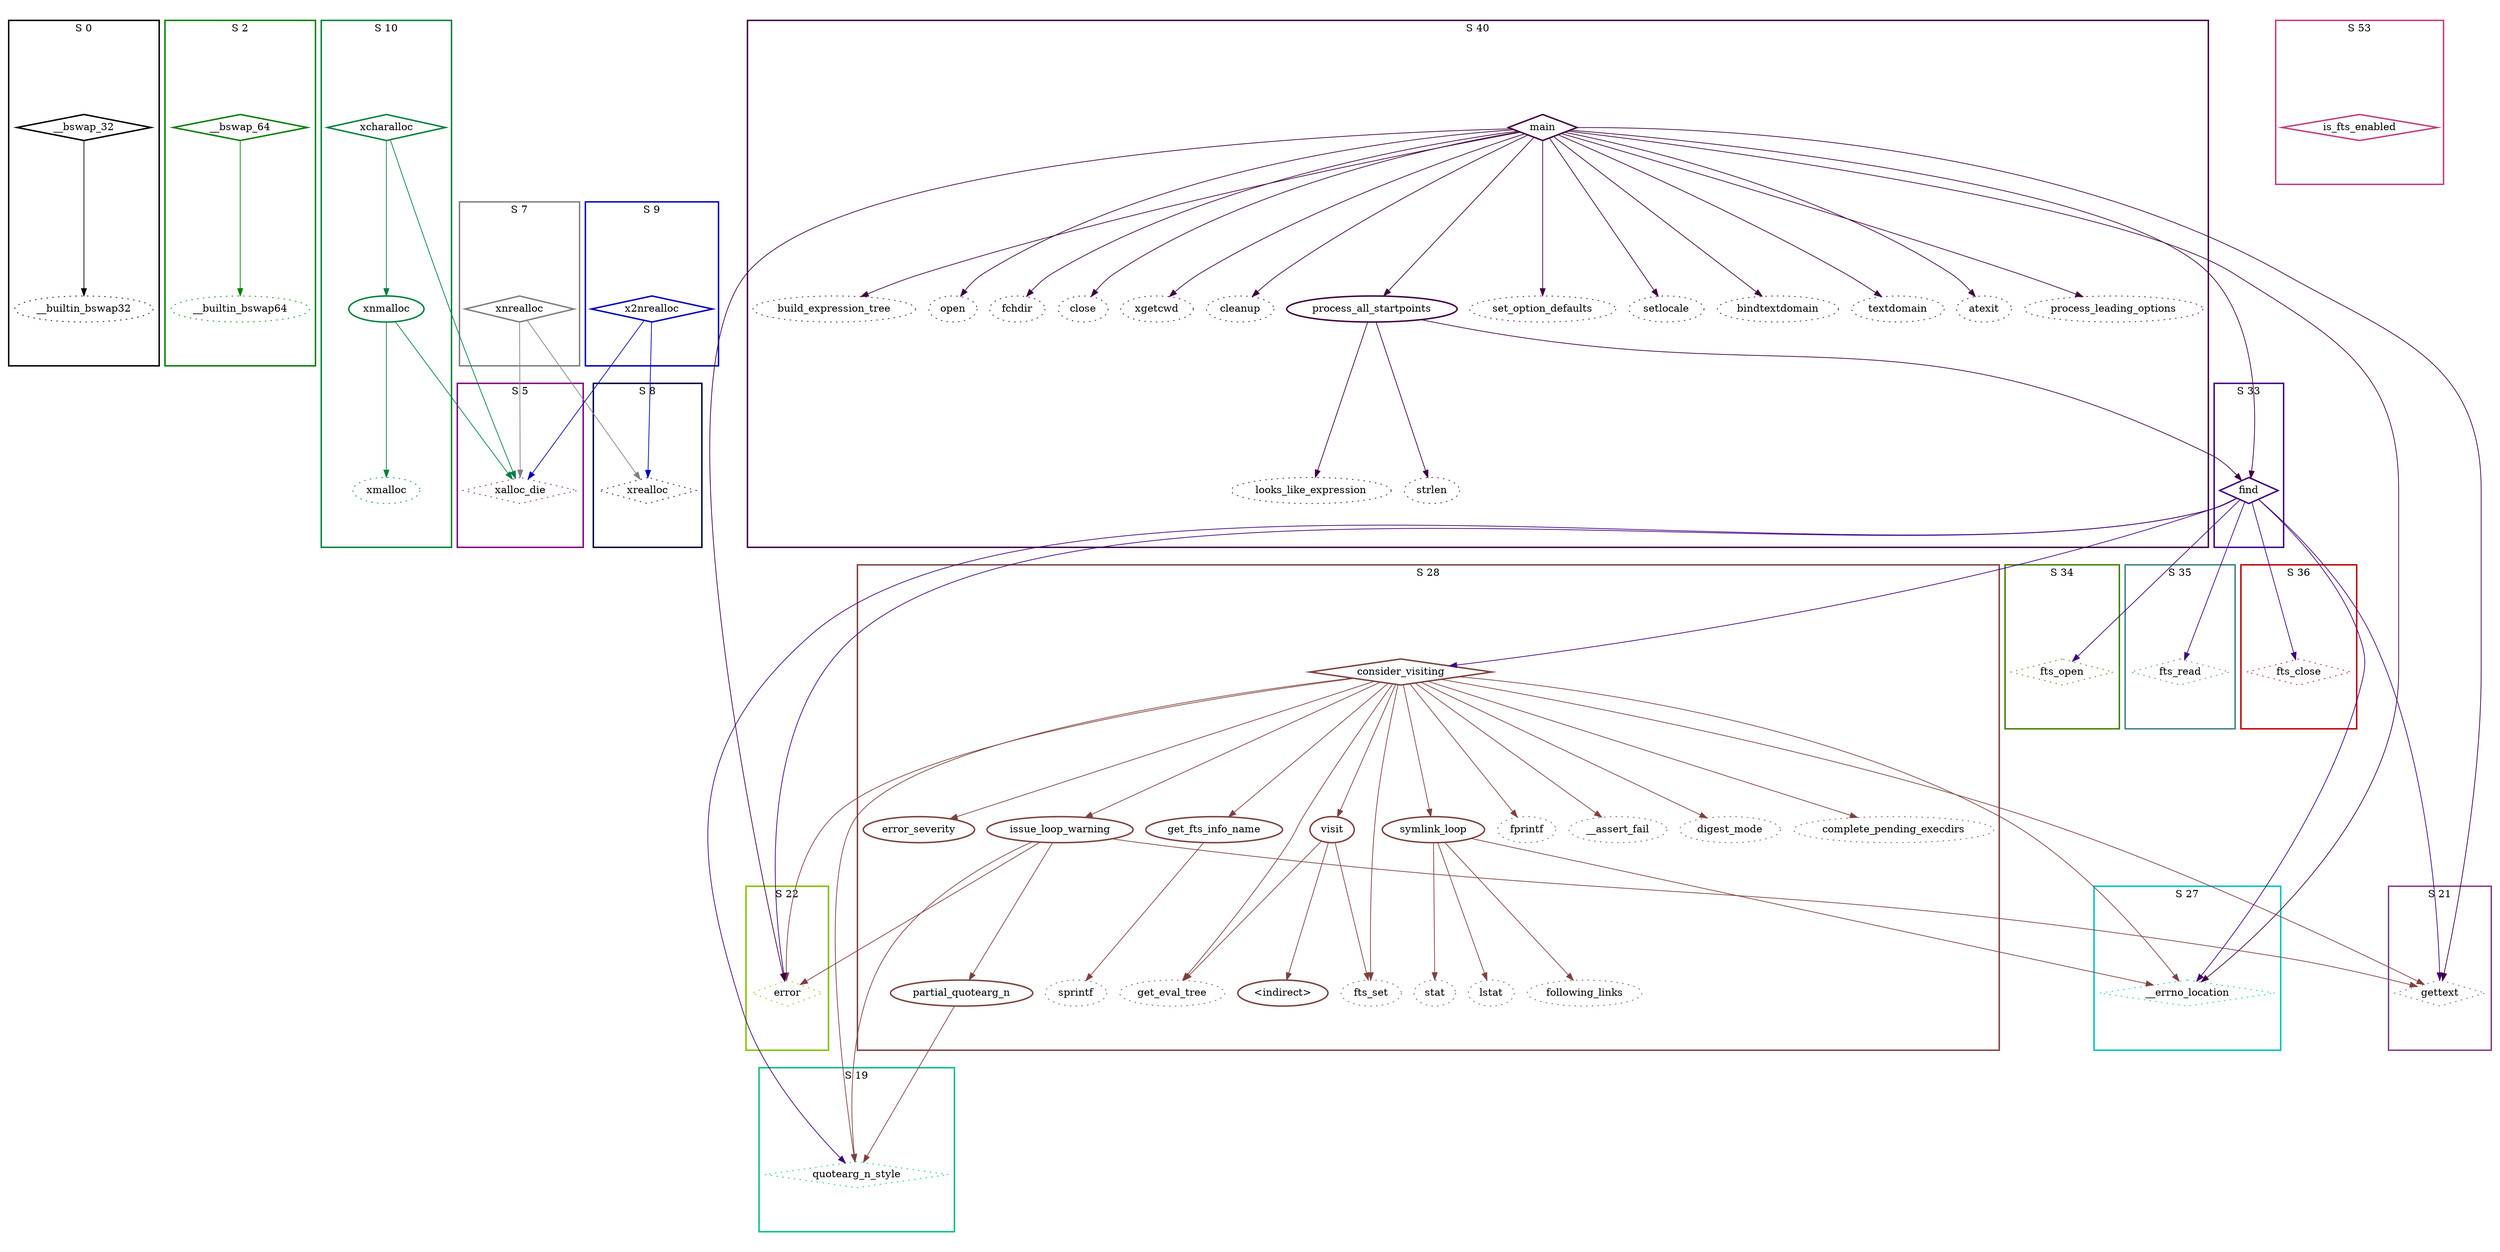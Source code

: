 digraph G {
  ratio=0.500000;
  "UV __bswap_32 (0)" [shape=diamond, label="__bswap_32", color="#000000",
                       style=bold];
  "UV __builtin_bswap32 (1)" [label="__builtin_bswap32", color="#000000",
                              style=dotted];
  "UV __bswap_64 (2)" [shape=diamond, label="__bswap_64", color="#008000",
                       style=bold];
  "UV __builtin_bswap64 (3)" [label="__builtin_bswap64", color="#008000",
                              style=dotted];
  "UV xnmalloc (4)" [label="xnmalloc", color="#008040", style=bold];
  "UV xalloc_die (5)" [shape=diamond, label="xalloc_die", color="#800080",
                       style=dotted];
  "UV xmalloc (6)" [label="xmalloc", color="#008040", style=dotted];
  "UV xnrealloc (7)" [shape=diamond, label="xnrealloc", color="#808080",
                      style=bold];
  "UV xrealloc (8)" [shape=diamond, label="xrealloc", color="#000040",
                     style=dotted];
  "UV x2nrealloc (9)" [shape=diamond, label="x2nrealloc", color="#0000C0",
                       style=bold];
  "UV xcharalloc (10)" [shape=diamond, label="xcharalloc", color="#008040",
                        style=bold];
  "UV error_severity (11)" [label="error_severity", color="#804040",
                            style=bold];
  "UV get_fts_info_name (12)" [label="get_fts_info_name", color="#804040",
                               style=bold];
  "UV sprintf (13)" [label="sprintf", color="#804040", style=dotted];
  "UV visit (14)" [label="visit", color="#804040", style=bold];
  "UV get_eval_tree (15)" [label="get_eval_tree", color="#804040",
                           style=dotted];
  "UV <indirect> (16)" [label="<indirect>", color="#804040", style=bold];
  "UV fts_set (17)" [label="fts_set", color="#804040", style=dotted];
  "UV partial_quotearg_n (18)" [label="partial_quotearg_n", color="#804040",
                                style=bold];
  "UV quotearg_n_style (19)" [shape=diamond, label="quotearg_n_style",
                              color="#00C080", style=dotted];
  "UV issue_loop_warning (20)" [label="issue_loop_warning", color="#804040",
                                style=bold];
  "UV gettext (21)" [shape=diamond, label="gettext", color="#804080",
                     style=dotted];
  "UV error (22)" [shape=diamond, label="error", color="#80C000",
                   style=dotted];
  "UV symlink_loop (23)" [label="symlink_loop", color="#804040", style=bold];
  "UV following_links (24)" [label="following_links", color="#804040",
                             style=dotted];
  "UV stat (25)" [label="stat", color="#804040", style=dotted];
  "UV lstat (26)" [label="lstat", color="#804040", style=dotted];
  "UV __errno_location (27)" [shape=diamond, label="__errno_location",
                              color="#00C0C0", style=dotted];
  "UV consider_visiting (28)" [shape=diamond, label="consider_visiting",
                               color="#804040", style=bold];
  "UV fprintf (29)" [label="fprintf", color="#804040", style=dotted];
  "UV __assert_fail (30)" [label="__assert_fail", color="#804040",
                           style=dotted];
  "UV digest_mode (31)" [label="digest_mode", color="#804040", style=dotted];
  "UV complete_pending_execdirs (32)" [label="complete_pending_execdirs",
                                       color="#804040", style=dotted];
  "UV find (33)" [shape=diamond, label="find", color="#400080", style=bold];
  "UV fts_open (34)" [shape=diamond, label="fts_open", color="#408000",
                      style=dotted];
  "UV fts_read (35)" [shape=diamond, label="fts_read", color="#408080",
                      style=dotted];
  "UV fts_close (36)" [shape=diamond, label="fts_close", color="#C00000",
                       style=dotted];
  "UV process_all_startpoints (37)" [label="process_all_startpoints",
                                     color="#400040", style=bold];
  "UV looks_like_expression (38)" [label="looks_like_expression",
                                   color="#400040", style=dotted];
  "UV strlen (39)" [label="strlen", color="#400040", style=dotted];
  "UV main (40)" [shape=diamond, label="main", color="#400040", style=bold];
  "UV set_option_defaults (41)" [label="set_option_defaults",
                                 color="#400040", style=dotted];
  "UV setlocale (42)" [label="setlocale", color="#400040", style=dotted];
  "UV bindtextdomain (43)" [label="bindtextdomain", color="#400040",
                            style=dotted];
  "UV textdomain (44)" [label="textdomain", color="#400040", style=dotted];
  "UV atexit (45)" [label="atexit", color="#400040", style=dotted];
  "UV process_leading_options (46)" [label="process_leading_options",
                                     color="#400040", style=dotted];
  "UV build_expression_tree (47)" [label="build_expression_tree",
                                   color="#400040", style=dotted];
  "UV open (48)" [label="open", color="#400040", style=dotted];
  "UV fchdir (49)" [label="fchdir", color="#400040", style=dotted];
  "UV close (50)" [label="close", color="#400040", style=dotted];
  "UV xgetcwd (51)" [label="xgetcwd", color="#400040", style=dotted];
  "UV cleanup (52)" [label="cleanup", color="#400040", style=dotted];
  "UV is_fts_enabled (53)" [shape=diamond, label="is_fts_enabled",
                            color="#C04080", style=bold];
  
  subgraph cluster_33 { label="S 33";
    color="#400080";
    style=bold;
    "UV find (33)"; };
  subgraph cluster_27 { label="S 27";
    color="#00C0C0";
    style=bold;
    "UV __errno_location (27)"; };
  subgraph cluster_40 { label="S 40";
    color="#400040";
    style=bold;
    "UV cleanup (52)";"UV xgetcwd (51)";"UV close (50)";"UV fchdir (49)";"UV open (48)";"UV build_expression_tree (47)";"UV process_leading_options (46)";"UV atexit (45)";"UV textdomain (44)";"UV bindtextdomain (43)";"UV setlocale (42)";"UV set_option_defaults (41)";"UV main (40)";"UV strlen (39)";"UV looks_like_expression (38)";"UV process_all_startpoints (37)"; };
  subgraph cluster_34 { label="S 34";
    color="#408000";
    style=bold;
    "UV fts_open (34)"; };
  subgraph cluster_28 { label="S 28";
    color="#804040";
    style=bold;
    "UV complete_pending_execdirs (32)";"UV digest_mode (31)";"UV __assert_fail (30)";"UV fprintf (29)";"UV consider_visiting (28)";"UV lstat (26)";"UV stat (25)";"UV following_links (24)";"UV symlink_loop (23)";"UV issue_loop_warning (20)";"UV partial_quotearg_n (18)";"UV fts_set (17)";"UV <indirect> (16)";"UV get_eval_tree (15)";"UV visit (14)";"UV sprintf (13)";"UV get_fts_info_name (12)";"UV error_severity (11)"; };
  subgraph cluster_35 { label="S 35";
    color="#408080";
    style=bold;
    "UV fts_read (35)"; };
  subgraph cluster_36 { label="S 36";
    color="#C00000";
    style=bold;
    "UV fts_close (36)"; };
  subgraph cluster_0 { label="S 0";
    color="#000000";
    style=bold;
    "UV __builtin_bswap32 (1)";"UV __bswap_32 (0)"; };
  subgraph cluster_10 { label="S 10";
    color="#008040";
    style=bold;
    "UV xcharalloc (10)";"UV xmalloc (6)";"UV xnmalloc (4)"; };
  subgraph cluster_2 { label="S 2";
    color="#008000";
    style=bold;
    "UV __builtin_bswap64 (3)";"UV __bswap_64 (2)"; };
  subgraph cluster_53 { label="S 53";
    color="#C04080";
    style=bold;
    "UV is_fts_enabled (53)"; };
  subgraph cluster_5 { label="S 5";
    color="#800080";
    style=bold;
    "UV xalloc_die (5)"; };
  subgraph cluster_21 { label="S 21";
    color="#804080";
    style=bold;
    "UV gettext (21)"; };
  subgraph cluster_22 { label="S 22";
    color="#80C000";
    style=bold;
    "UV error (22)"; };
  subgraph cluster_7 { label="S 7";
    color="#808080";
    style=bold;
    "UV xnrealloc (7)"; };
  subgraph cluster_8 { label="S 8";
    color="#000040";
    style=bold;
    "UV xrealloc (8)"; };
  subgraph cluster_9 { label="S 9";
    color="#0000C0";
    style=bold;
    "UV x2nrealloc (9)"; };
  subgraph cluster_19 { label="S 19";
    color="#00C080";
    style=bold;
    "UV quotearg_n_style (19)"; };
  
  "UV __bswap_32 (0)" -> "UV __builtin_bswap32 (1)" [color="#000000"];
  "UV __bswap_64 (2)" -> "UV __builtin_bswap64 (3)" [color="#008000"];
  "UV xnmalloc (4)" -> "UV xalloc_die (5)" [color="#008040"];
  "UV xnmalloc (4)" -> "UV xmalloc (6)" [color="#008040"];
  "UV xnrealloc (7)" -> "UV xalloc_die (5)" [color="#808080"];
  "UV xnrealloc (7)" -> "UV xrealloc (8)" [color="#808080"];
  "UV x2nrealloc (9)" -> "UV xalloc_die (5)" [color="#0000C0"];
  "UV x2nrealloc (9)" -> "UV xrealloc (8)" [color="#0000C0"];
  "UV xcharalloc (10)" -> "UV xnmalloc (4)" [color="#008040"];
  "UV xcharalloc (10)" -> "UV xalloc_die (5)" [color="#008040"];
  "UV get_fts_info_name (12)" -> "UV sprintf (13)" [color="#804040"];
  "UV visit (14)" -> "UV get_eval_tree (15)" [color="#804040"];
  "UV visit (14)" -> "UV <indirect> (16)" [color="#804040"];
  "UV visit (14)" -> "UV fts_set (17)" [color="#804040"];
  "UV partial_quotearg_n (18)" -> "UV quotearg_n_style (19)" [color="#804040"];
  "UV issue_loop_warning (20)" -> "UV partial_quotearg_n (18)" [color="#804040"];
  "UV issue_loop_warning (20)" -> "UV quotearg_n_style (19)" [color="#804040"];
  "UV issue_loop_warning (20)" -> "UV gettext (21)" [color="#804040"];
  "UV issue_loop_warning (20)" -> "UV error (22)" [color="#804040"];
  "UV symlink_loop (23)" -> "UV following_links (24)" [color="#804040"];
  "UV symlink_loop (23)" -> "UV stat (25)" [color="#804040"];
  "UV symlink_loop (23)" -> "UV lstat (26)" [color="#804040"];
  "UV symlink_loop (23)" -> "UV __errno_location (27)" [color="#804040"];
  "UV consider_visiting (28)" -> "UV error_severity (11)" [color="#804040"];
  "UV consider_visiting (28)" -> "UV get_fts_info_name (12)" [color="#804040"];
  "UV consider_visiting (28)" -> "UV visit (14)" [color="#804040"];
  "UV consider_visiting (28)" -> "UV get_eval_tree (15)" [color="#804040"];
  "UV consider_visiting (28)" -> "UV fts_set (17)" [color="#804040"];
  "UV consider_visiting (28)" -> "UV quotearg_n_style (19)" [color="#804040"];
  "UV consider_visiting (28)" -> "UV issue_loop_warning (20)" [color="#804040"];
  "UV consider_visiting (28)" -> "UV gettext (21)" [color="#804040"];
  "UV consider_visiting (28)" -> "UV error (22)" [color="#804040"];
  "UV consider_visiting (28)" -> "UV symlink_loop (23)" [color="#804040"];
  "UV consider_visiting (28)" -> "UV __errno_location (27)" [color="#804040"];
  "UV consider_visiting (28)" -> "UV fprintf (29)" [color="#804040"];
  "UV consider_visiting (28)" -> "UV __assert_fail (30)" [color="#804040"];
  "UV consider_visiting (28)" -> "UV digest_mode (31)" [color="#804040"];
  "UV consider_visiting (28)" -> "UV complete_pending_execdirs (32)" [
  color="#804040"];
  "UV find (33)" -> "UV quotearg_n_style (19)" [color="#400080"];
  "UV find (33)" -> "UV gettext (21)" [color="#400080"];
  "UV find (33)" -> "UV error (22)" [color="#400080"];
  "UV find (33)" -> "UV __errno_location (27)" [color="#400080"];
  "UV find (33)" -> "UV consider_visiting (28)" [color="#400080"];
  "UV find (33)" -> "UV fts_open (34)" [color="#400080"];
  "UV find (33)" -> "UV fts_read (35)" [color="#400080"];
  "UV find (33)" -> "UV fts_close (36)" [color="#400080"];
  "UV process_all_startpoints (37)" -> "UV find (33)" [color="#400040"];
  "UV process_all_startpoints (37)" -> "UV looks_like_expression (38)" [
  color="#400040"];
  "UV process_all_startpoints (37)" -> "UV strlen (39)" [color="#400040"];
  "UV main (40)" -> "UV gettext (21)" [color="#400040"];
  "UV main (40)" -> "UV error (22)" [color="#400040"];
  "UV main (40)" -> "UV __errno_location (27)" [color="#400040"];
  "UV main (40)" -> "UV find (33)" [color="#400040"];
  "UV main (40)" -> "UV process_all_startpoints (37)" [color="#400040"];
  "UV main (40)" -> "UV set_option_defaults (41)" [color="#400040"];
  "UV main (40)" -> "UV setlocale (42)" [color="#400040"];
  "UV main (40)" -> "UV bindtextdomain (43)" [color="#400040"];
  "UV main (40)" -> "UV textdomain (44)" [color="#400040"];
  "UV main (40)" -> "UV atexit (45)" [color="#400040"];
  "UV main (40)" -> "UV process_leading_options (46)" [color="#400040"];
  "UV main (40)" -> "UV build_expression_tree (47)" [color="#400040"];
  "UV main (40)" -> "UV open (48)" [color="#400040"];
  "UV main (40)" -> "UV fchdir (49)" [color="#400040"];
  "UV main (40)" -> "UV close (50)" [color="#400040"];
  "UV main (40)" -> "UV xgetcwd (51)" [color="#400040"];
  "UV main (40)" -> "UV cleanup (52)" [color="#400040"];
  
  }